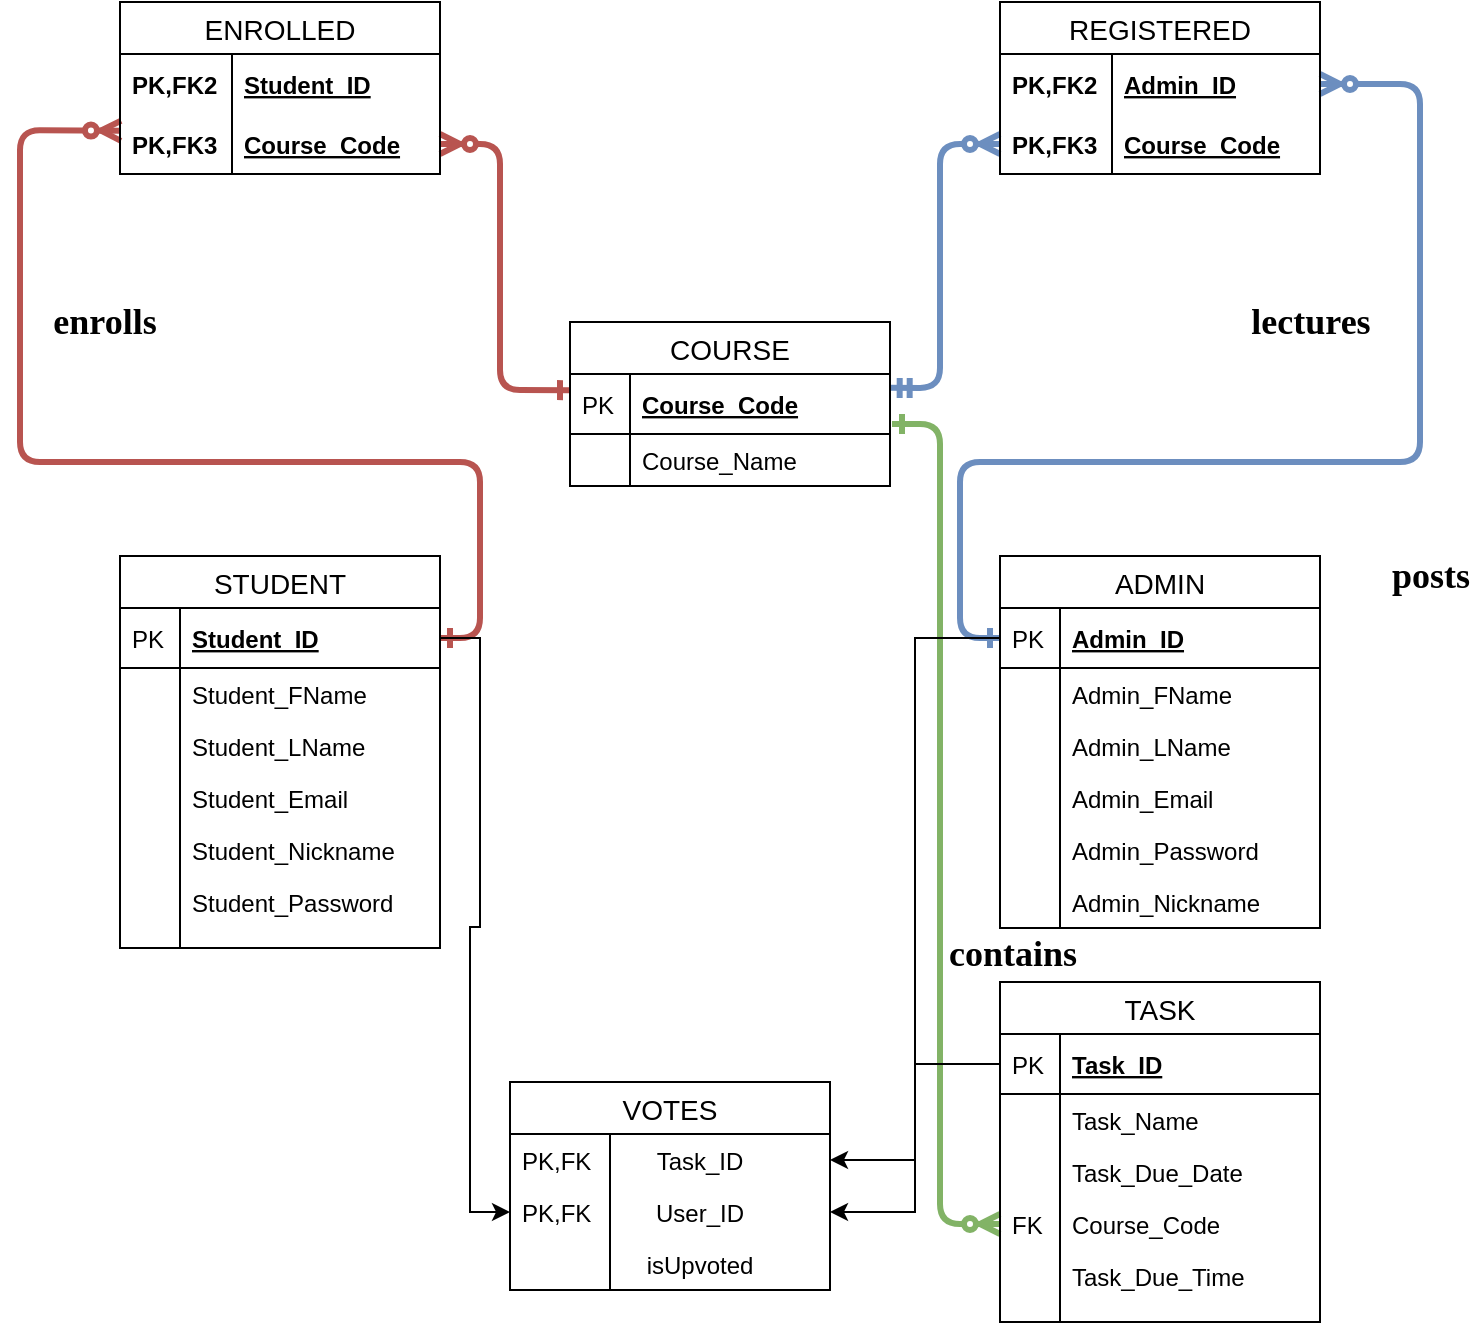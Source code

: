 <mxfile version="12.6.5" type="device"><diagram id="_vfQ7lBHhyUM1yDh3elb" name="Page-1"><mxGraphModel dx="1024" dy="592" grid="1" gridSize="10" guides="1" tooltips="1" connect="1" arrows="1" fold="1" page="1" pageScale="1" pageWidth="850" pageHeight="1100" math="0" shadow="0"><root><mxCell id="0"/><mxCell id="1" parent="0"/><mxCell id="uqM5qE4JS-SVv10I1whn-66" value="" style="fontSize=12;html=1;endArrow=ERone;endFill=1;startArrow=ERzeroToMany;startFill=1;exitX=0.003;exitY=1.28;exitDx=0;exitDy=0;entryX=1;entryY=0.5;entryDx=0;entryDy=0;strokeWidth=3;fillColor=#f8cecc;strokeColor=#b85450;exitPerimeter=0;" parent="1" target="uqM5qE4JS-SVv10I1whn-2" edge="1"><mxGeometry width="100" height="100" relative="1" as="geometry"><mxPoint x="115.48" y="204.4" as="sourcePoint"/><mxPoint x="345" y="460" as="targetPoint"/><Array as="points"><mxPoint x="65" y="204"/><mxPoint x="65" y="370"/><mxPoint x="295" y="370"/><mxPoint x="295" y="458"/></Array></mxGeometry></mxCell><mxCell id="uqM5qE4JS-SVv10I1whn-68" value="" style="fontSize=12;html=1;endArrow=ERone;endFill=1;startArrow=ERzeroToMany;startFill=1;entryX=0;entryY=0.269;entryDx=0;entryDy=0;exitX=1;exitY=0.5;exitDx=0;exitDy=0;entryPerimeter=0;strokeWidth=3;fillColor=#f8cecc;strokeColor=#b85450;" parent="1" source="uqM5qE4JS-SVv10I1whn-55" target="uqM5qE4JS-SVv10I1whn-40" edge="1"><mxGeometry width="100" height="100" relative="1" as="geometry"><mxPoint x="365" y="737" as="sourcePoint"/><mxPoint x="365" y="460" as="targetPoint"/><Array as="points"><mxPoint x="305" y="211"/><mxPoint x="305" y="334"/></Array></mxGeometry></mxCell><mxCell id="uqM5qE4JS-SVv10I1whn-69" value="" style="fontSize=12;html=1;endArrow=ERone;endFill=1;startArrow=ERzeroToMany;startFill=1;exitX=1;exitY=0.5;exitDx=0;exitDy=0;entryX=0;entryY=0.5;entryDx=0;entryDy=0;strokeWidth=3;fillColor=#dae8fc;strokeColor=#6c8ebf;" parent="1" source="uqM5qE4JS-SVv10I1whn-144" target="uqM5qE4JS-SVv10I1whn-23" edge="1"><mxGeometry width="100" height="100" relative="1" as="geometry"><mxPoint x="735" y="457" as="sourcePoint"/><mxPoint x="715" y="450" as="targetPoint"/><Array as="points"><mxPoint x="765" y="181"/><mxPoint x="765" y="370"/><mxPoint x="535" y="370"/><mxPoint x="535" y="458"/></Array></mxGeometry></mxCell><mxCell id="uqM5qE4JS-SVv10I1whn-70" value="" style="fontSize=12;html=1;endArrow=ERmandOne;endFill=0;startArrow=ERzeroToMany;startFill=1;entryX=0.999;entryY=0.231;entryDx=0;entryDy=0;exitX=0;exitY=0.5;exitDx=0;exitDy=0;entryPerimeter=0;strokeWidth=3;fillColor=#dae8fc;strokeColor=#6c8ebf;" parent="1" source="uqM5qE4JS-SVv10I1whn-62" target="uqM5qE4JS-SVv10I1whn-40" edge="1"><mxGeometry width="100" height="100" relative="1" as="geometry"><mxPoint x="500" y="487" as="sourcePoint"/><mxPoint x="565" y="340" as="targetPoint"/><Array as="points"><mxPoint x="525" y="211"/><mxPoint x="525" y="333"/></Array></mxGeometry></mxCell><mxCell id="uqM5qE4JS-SVv10I1whn-84" value="" style="fontSize=12;html=1;endArrow=ERzeroToMany;startArrow=ERone;strokeWidth=3;fillColor=#d5e8d4;strokeColor=#82b366;entryX=0;entryY=0.5;entryDx=0;entryDy=0;startFill=0;" parent="1" target="uqM5qE4JS-SVv10I1whn-82" edge="1"><mxGeometry width="100" height="100" relative="1" as="geometry"><mxPoint x="501" y="351" as="sourcePoint"/><mxPoint x="465" y="480" as="targetPoint"/><Array as="points"><mxPoint x="525" y="351"/><mxPoint x="525" y="751"/></Array></mxGeometry></mxCell><mxCell id="uqM5qE4JS-SVv10I1whn-39" value="COURSE" style="swimlane;fontStyle=0;childLayout=stackLayout;horizontal=1;startSize=26;horizontalStack=0;resizeParent=1;resizeParentMax=0;resizeLast=0;collapsible=1;marginBottom=0;align=center;fontSize=14;" parent="1" vertex="1"><mxGeometry x="340" y="300" width="160" height="82" as="geometry"/></mxCell><mxCell id="uqM5qE4JS-SVv10I1whn-40" value="Course_Code" style="shape=partialRectangle;top=0;left=0;right=0;bottom=1;align=left;verticalAlign=middle;fillColor=none;spacingLeft=34;spacingRight=4;overflow=hidden;rotatable=0;points=[[0,0.5],[1,0.5]];portConstraint=eastwest;dropTarget=0;fontStyle=5;fontSize=12;" parent="uqM5qE4JS-SVv10I1whn-39" vertex="1"><mxGeometry y="26" width="160" height="30" as="geometry"/></mxCell><mxCell id="uqM5qE4JS-SVv10I1whn-41" value="PK" style="shape=partialRectangle;top=0;left=0;bottom=0;fillColor=none;align=left;verticalAlign=middle;spacingLeft=4;spacingRight=4;overflow=hidden;rotatable=0;points=[];portConstraint=eastwest;part=1;fontSize=12;" parent="uqM5qE4JS-SVv10I1whn-40" vertex="1" connectable="0"><mxGeometry width="30" height="30" as="geometry"/></mxCell><mxCell id="uqM5qE4JS-SVv10I1whn-42" value="Course_Name" style="shape=partialRectangle;top=0;left=0;right=0;bottom=0;align=left;verticalAlign=top;fillColor=none;spacingLeft=34;spacingRight=4;overflow=hidden;rotatable=0;points=[[0,0.5],[1,0.5]];portConstraint=eastwest;dropTarget=0;fontSize=12;" parent="uqM5qE4JS-SVv10I1whn-39" vertex="1"><mxGeometry y="56" width="160" height="26" as="geometry"/></mxCell><mxCell id="uqM5qE4JS-SVv10I1whn-43" value="" style="shape=partialRectangle;top=0;left=0;bottom=0;fillColor=none;align=left;verticalAlign=top;spacingLeft=4;spacingRight=4;overflow=hidden;rotatable=0;points=[];portConstraint=eastwest;part=1;fontSize=12;" parent="uqM5qE4JS-SVv10I1whn-42" vertex="1" connectable="0"><mxGeometry width="30" height="26" as="geometry"/></mxCell><mxCell id="uqM5qE4JS-SVv10I1whn-52" value="ENROLLED" style="swimlane;fontStyle=0;childLayout=stackLayout;horizontal=1;startSize=26;horizontalStack=0;resizeParent=1;resizeParentMax=0;resizeLast=0;collapsible=1;marginBottom=0;align=center;fontSize=14;" parent="1" vertex="1"><mxGeometry x="115" y="140" width="160" height="86" as="geometry"/></mxCell><mxCell id="uqM5qE4JS-SVv10I1whn-147" value="Student_ID" style="shape=partialRectangle;top=0;left=0;right=0;bottom=0;align=left;verticalAlign=middle;fillColor=none;spacingLeft=60;spacingRight=4;overflow=hidden;rotatable=0;points=[[0,0.5],[1,0.5]];portConstraint=eastwest;dropTarget=0;fontStyle=5;fontSize=12;" parent="uqM5qE4JS-SVv10I1whn-52" vertex="1"><mxGeometry y="26" width="160" height="30" as="geometry"/></mxCell><mxCell id="uqM5qE4JS-SVv10I1whn-148" value="PK,FK2" style="shape=partialRectangle;fontStyle=1;top=0;left=0;bottom=0;fillColor=none;align=left;verticalAlign=middle;spacingLeft=4;spacingRight=4;overflow=hidden;rotatable=0;points=[];portConstraint=eastwest;part=1;fontSize=12;" parent="uqM5qE4JS-SVv10I1whn-147" vertex="1" connectable="0"><mxGeometry width="56" height="30" as="geometry"/></mxCell><mxCell id="uqM5qE4JS-SVv10I1whn-55" value="Course_Code" style="shape=partialRectangle;top=0;left=0;right=0;bottom=1;align=left;verticalAlign=middle;fillColor=none;spacingLeft=60;spacingRight=4;overflow=hidden;rotatable=0;points=[[0,0.5],[1,0.5]];portConstraint=eastwest;dropTarget=0;fontStyle=5;fontSize=12;" parent="uqM5qE4JS-SVv10I1whn-52" vertex="1"><mxGeometry y="56" width="160" height="30" as="geometry"/></mxCell><mxCell id="uqM5qE4JS-SVv10I1whn-56" value="PK,FK3" style="shape=partialRectangle;fontStyle=1;top=0;left=0;bottom=0;fillColor=none;align=left;verticalAlign=middle;spacingLeft=4;spacingRight=4;overflow=hidden;rotatable=0;points=[];portConstraint=eastwest;part=1;fontSize=12;" parent="uqM5qE4JS-SVv10I1whn-55" vertex="1" connectable="0"><mxGeometry width="56" height="30" as="geometry"/></mxCell><mxCell id="uqM5qE4JS-SVv10I1whn-1" value="STUDENT" style="swimlane;fontStyle=0;childLayout=stackLayout;horizontal=1;startSize=26;horizontalStack=0;resizeParent=1;resizeParentMax=0;resizeLast=0;collapsible=1;marginBottom=0;align=center;fontSize=14;" parent="1" vertex="1"><mxGeometry x="115" y="417" width="160" height="196" as="geometry"/></mxCell><mxCell id="uqM5qE4JS-SVv10I1whn-2" value="Student_ID" style="shape=partialRectangle;top=0;left=0;right=0;bottom=1;align=left;verticalAlign=middle;fillColor=none;spacingLeft=34;spacingRight=4;overflow=hidden;rotatable=0;points=[[0,0.5],[1,0.5]];portConstraint=eastwest;dropTarget=0;fontStyle=5;fontSize=12;" parent="uqM5qE4JS-SVv10I1whn-1" vertex="1"><mxGeometry y="26" width="160" height="30" as="geometry"/></mxCell><mxCell id="uqM5qE4JS-SVv10I1whn-3" value="PK" style="shape=partialRectangle;top=0;left=0;bottom=0;fillColor=none;align=left;verticalAlign=middle;spacingLeft=4;spacingRight=4;overflow=hidden;rotatable=0;points=[];portConstraint=eastwest;part=1;fontSize=12;" parent="uqM5qE4JS-SVv10I1whn-2" vertex="1" connectable="0"><mxGeometry width="30" height="30" as="geometry"/></mxCell><mxCell id="uqM5qE4JS-SVv10I1whn-4" value="Student_FName" style="shape=partialRectangle;top=0;left=0;right=0;bottom=0;align=left;verticalAlign=top;fillColor=none;spacingLeft=34;spacingRight=4;overflow=hidden;rotatable=0;points=[[0,0.5],[1,0.5]];portConstraint=eastwest;dropTarget=0;fontSize=12;" parent="uqM5qE4JS-SVv10I1whn-1" vertex="1"><mxGeometry y="56" width="160" height="26" as="geometry"/></mxCell><mxCell id="uqM5qE4JS-SVv10I1whn-5" value="" style="shape=partialRectangle;top=0;left=0;bottom=0;fillColor=none;align=left;verticalAlign=top;spacingLeft=4;spacingRight=4;overflow=hidden;rotatable=0;points=[];portConstraint=eastwest;part=1;fontSize=12;" parent="uqM5qE4JS-SVv10I1whn-4" vertex="1" connectable="0"><mxGeometry width="30" height="26" as="geometry"/></mxCell><mxCell id="uqM5qE4JS-SVv10I1whn-6" value="Student_LName" style="shape=partialRectangle;top=0;left=0;right=0;bottom=0;align=left;verticalAlign=top;fillColor=none;spacingLeft=34;spacingRight=4;overflow=hidden;rotatable=0;points=[[0,0.5],[1,0.5]];portConstraint=eastwest;dropTarget=0;fontSize=12;" parent="uqM5qE4JS-SVv10I1whn-1" vertex="1"><mxGeometry y="82" width="160" height="26" as="geometry"/></mxCell><mxCell id="uqM5qE4JS-SVv10I1whn-7" value="" style="shape=partialRectangle;top=0;left=0;bottom=0;fillColor=none;align=left;verticalAlign=top;spacingLeft=4;spacingRight=4;overflow=hidden;rotatable=0;points=[];portConstraint=eastwest;part=1;fontSize=12;" parent="uqM5qE4JS-SVv10I1whn-6" vertex="1" connectable="0"><mxGeometry width="30" height="26" as="geometry"/></mxCell><mxCell id="uqM5qE4JS-SVv10I1whn-168" value="Student_Email" style="shape=partialRectangle;top=0;left=0;right=0;bottom=0;align=left;verticalAlign=top;fillColor=none;spacingLeft=34;spacingRight=4;overflow=hidden;rotatable=0;points=[[0,0.5],[1,0.5]];portConstraint=eastwest;dropTarget=0;fontSize=12;" parent="uqM5qE4JS-SVv10I1whn-1" vertex="1"><mxGeometry y="108" width="160" height="26" as="geometry"/></mxCell><mxCell id="uqM5qE4JS-SVv10I1whn-169" value="" style="shape=partialRectangle;top=0;left=0;bottom=0;fillColor=none;align=left;verticalAlign=top;spacingLeft=4;spacingRight=4;overflow=hidden;rotatable=0;points=[];portConstraint=eastwest;part=1;fontSize=12;" parent="uqM5qE4JS-SVv10I1whn-168" vertex="1" connectable="0"><mxGeometry width="30" height="26" as="geometry"/></mxCell><mxCell id="uqM5qE4JS-SVv10I1whn-18" value="Student_Nickname" style="shape=partialRectangle;top=0;left=0;right=0;bottom=0;align=left;verticalAlign=top;fillColor=none;spacingLeft=34;spacingRight=4;overflow=hidden;rotatable=0;points=[[0,0.5],[1,0.5]];portConstraint=eastwest;dropTarget=0;fontSize=12;" parent="uqM5qE4JS-SVv10I1whn-1" vertex="1"><mxGeometry y="134" width="160" height="26" as="geometry"/></mxCell><mxCell id="uqM5qE4JS-SVv10I1whn-19" value="" style="shape=partialRectangle;top=0;left=0;bottom=0;fillColor=none;align=left;verticalAlign=top;spacingLeft=4;spacingRight=4;overflow=hidden;rotatable=0;points=[];portConstraint=eastwest;part=1;fontSize=12;" parent="uqM5qE4JS-SVv10I1whn-18" vertex="1" connectable="0"><mxGeometry width="30" height="26" as="geometry"/></mxCell><mxCell id="uqM5qE4JS-SVv10I1whn-14" value="Student_Password" style="shape=partialRectangle;top=0;left=0;right=0;bottom=0;align=left;verticalAlign=top;fillColor=none;spacingLeft=34;spacingRight=4;overflow=hidden;rotatable=0;points=[[0,0.5],[1,0.5]];portConstraint=eastwest;dropTarget=0;fontSize=12;" parent="uqM5qE4JS-SVv10I1whn-1" vertex="1"><mxGeometry y="160" width="160" height="26" as="geometry"/></mxCell><mxCell id="uqM5qE4JS-SVv10I1whn-15" value="" style="shape=partialRectangle;top=0;left=0;bottom=0;fillColor=none;align=left;verticalAlign=top;spacingLeft=4;spacingRight=4;overflow=hidden;rotatable=0;points=[];portConstraint=eastwest;part=1;fontSize=12;" parent="uqM5qE4JS-SVv10I1whn-14" vertex="1" connectable="0"><mxGeometry width="30" height="26" as="geometry"/></mxCell><mxCell id="uqM5qE4JS-SVv10I1whn-10" value="" style="shape=partialRectangle;top=0;left=0;right=0;bottom=0;align=left;verticalAlign=top;fillColor=none;spacingLeft=34;spacingRight=4;overflow=hidden;rotatable=0;points=[[0,0.5],[1,0.5]];portConstraint=eastwest;dropTarget=0;fontSize=12;" parent="uqM5qE4JS-SVv10I1whn-1" vertex="1"><mxGeometry y="186" width="160" height="10" as="geometry"/></mxCell><mxCell id="uqM5qE4JS-SVv10I1whn-11" value="" style="shape=partialRectangle;top=0;left=0;bottom=0;fillColor=none;align=left;verticalAlign=top;spacingLeft=4;spacingRight=4;overflow=hidden;rotatable=0;points=[];portConstraint=eastwest;part=1;fontSize=12;" parent="uqM5qE4JS-SVv10I1whn-10" vertex="1" connectable="0"><mxGeometry width="30" height="10" as="geometry"/></mxCell><mxCell id="uqM5qE4JS-SVv10I1whn-59" value="REGISTERED" style="swimlane;fontStyle=0;childLayout=stackLayout;horizontal=1;startSize=26;horizontalStack=0;resizeParent=1;resizeParentMax=0;resizeLast=0;collapsible=1;marginBottom=0;align=center;fontSize=14;" parent="1" vertex="1"><mxGeometry x="555" y="140" width="160" height="86" as="geometry"/></mxCell><mxCell id="uqM5qE4JS-SVv10I1whn-144" value="Admin_ID" style="shape=partialRectangle;top=0;left=0;right=0;bottom=0;align=left;verticalAlign=middle;fillColor=none;spacingLeft=60;spacingRight=4;overflow=hidden;rotatable=0;points=[[0,0.5],[1,0.5]];portConstraint=eastwest;dropTarget=0;fontStyle=5;fontSize=12;" parent="uqM5qE4JS-SVv10I1whn-59" vertex="1"><mxGeometry y="26" width="160" height="30" as="geometry"/></mxCell><mxCell id="uqM5qE4JS-SVv10I1whn-145" value="PK,FK2" style="shape=partialRectangle;fontStyle=1;top=0;left=0;bottom=0;fillColor=none;align=left;verticalAlign=middle;spacingLeft=4;spacingRight=4;overflow=hidden;rotatable=0;points=[];portConstraint=eastwest;part=1;fontSize=12;" parent="uqM5qE4JS-SVv10I1whn-144" vertex="1" connectable="0"><mxGeometry width="56" height="30" as="geometry"/></mxCell><mxCell id="uqM5qE4JS-SVv10I1whn-62" value="Course_Code" style="shape=partialRectangle;top=0;left=0;right=0;bottom=1;align=left;verticalAlign=middle;fillColor=none;spacingLeft=60;spacingRight=4;overflow=hidden;rotatable=0;points=[[0,0.5],[1,0.5]];portConstraint=eastwest;dropTarget=0;fontStyle=5;fontSize=12;" parent="uqM5qE4JS-SVv10I1whn-59" vertex="1"><mxGeometry y="56" width="160" height="30" as="geometry"/></mxCell><mxCell id="uqM5qE4JS-SVv10I1whn-63" value="PK,FK3" style="shape=partialRectangle;fontStyle=1;top=0;left=0;bottom=0;fillColor=none;align=left;verticalAlign=middle;spacingLeft=4;spacingRight=4;overflow=hidden;rotatable=0;points=[];portConstraint=eastwest;part=1;fontSize=12;" parent="uqM5qE4JS-SVv10I1whn-62" vertex="1" connectable="0"><mxGeometry width="56" height="30" as="geometry"/></mxCell><mxCell id="uqM5qE4JS-SVv10I1whn-22" value="ADMIN" style="swimlane;fontStyle=0;childLayout=stackLayout;horizontal=1;startSize=26;horizontalStack=0;resizeParent=1;resizeParentMax=0;resizeLast=0;collapsible=1;marginBottom=0;align=center;fontSize=14;" parent="1" vertex="1"><mxGeometry x="555" y="417" width="160" height="186" as="geometry"/></mxCell><mxCell id="uqM5qE4JS-SVv10I1whn-23" value="Admin_ID" style="shape=partialRectangle;top=0;left=0;right=0;bottom=1;align=left;verticalAlign=middle;fillColor=none;spacingLeft=34;spacingRight=4;overflow=hidden;rotatable=0;points=[[0,0.5],[1,0.5]];portConstraint=eastwest;dropTarget=0;fontStyle=5;fontSize=12;" parent="uqM5qE4JS-SVv10I1whn-22" vertex="1"><mxGeometry y="26" width="160" height="30" as="geometry"/></mxCell><mxCell id="uqM5qE4JS-SVv10I1whn-24" value="PK" style="shape=partialRectangle;top=0;left=0;bottom=0;fillColor=none;align=left;verticalAlign=middle;spacingLeft=4;spacingRight=4;overflow=hidden;rotatable=0;points=[];portConstraint=eastwest;part=1;fontSize=12;" parent="uqM5qE4JS-SVv10I1whn-23" vertex="1" connectable="0"><mxGeometry width="30" height="30" as="geometry"/></mxCell><mxCell id="uqM5qE4JS-SVv10I1whn-25" value="Admin_FName" style="shape=partialRectangle;top=0;left=0;right=0;bottom=0;align=left;verticalAlign=top;fillColor=none;spacingLeft=34;spacingRight=4;overflow=hidden;rotatable=0;points=[[0,0.5],[1,0.5]];portConstraint=eastwest;dropTarget=0;fontSize=12;" parent="uqM5qE4JS-SVv10I1whn-22" vertex="1"><mxGeometry y="56" width="160" height="26" as="geometry"/></mxCell><mxCell id="uqM5qE4JS-SVv10I1whn-26" value="" style="shape=partialRectangle;top=0;left=0;bottom=0;fillColor=none;align=left;verticalAlign=top;spacingLeft=4;spacingRight=4;overflow=hidden;rotatable=0;points=[];portConstraint=eastwest;part=1;fontSize=12;" parent="uqM5qE4JS-SVv10I1whn-25" vertex="1" connectable="0"><mxGeometry width="30" height="26" as="geometry"/></mxCell><mxCell id="uqM5qE4JS-SVv10I1whn-27" value="Admin_LName" style="shape=partialRectangle;top=0;left=0;right=0;bottom=0;align=left;verticalAlign=top;fillColor=none;spacingLeft=34;spacingRight=4;overflow=hidden;rotatable=0;points=[[0,0.5],[1,0.5]];portConstraint=eastwest;dropTarget=0;fontSize=12;" parent="uqM5qE4JS-SVv10I1whn-22" vertex="1"><mxGeometry y="82" width="160" height="26" as="geometry"/></mxCell><mxCell id="uqM5qE4JS-SVv10I1whn-28" value="" style="shape=partialRectangle;top=0;left=0;bottom=0;fillColor=none;align=left;verticalAlign=top;spacingLeft=4;spacingRight=4;overflow=hidden;rotatable=0;points=[];portConstraint=eastwest;part=1;fontSize=12;" parent="uqM5qE4JS-SVv10I1whn-27" vertex="1" connectable="0"><mxGeometry width="30" height="26" as="geometry"/></mxCell><mxCell id="uqM5qE4JS-SVv10I1whn-170" value="Admin_Email" style="shape=partialRectangle;top=0;left=0;right=0;bottom=0;align=left;verticalAlign=top;fillColor=none;spacingLeft=34;spacingRight=4;overflow=hidden;rotatable=0;points=[[0,0.5],[1,0.5]];portConstraint=eastwest;dropTarget=0;fontSize=12;" parent="uqM5qE4JS-SVv10I1whn-22" vertex="1"><mxGeometry y="108" width="160" height="26" as="geometry"/></mxCell><mxCell id="uqM5qE4JS-SVv10I1whn-171" value="" style="shape=partialRectangle;top=0;left=0;bottom=0;fillColor=none;align=left;verticalAlign=top;spacingLeft=4;spacingRight=4;overflow=hidden;rotatable=0;points=[];portConstraint=eastwest;part=1;fontSize=12;" parent="uqM5qE4JS-SVv10I1whn-170" vertex="1" connectable="0"><mxGeometry width="30" height="26" as="geometry"/></mxCell><mxCell id="uqM5qE4JS-SVv10I1whn-35" value="Admin_Password" style="shape=partialRectangle;top=0;left=0;right=0;bottom=0;align=left;verticalAlign=top;fillColor=none;spacingLeft=34;spacingRight=4;overflow=hidden;rotatable=0;points=[[0,0.5],[1,0.5]];portConstraint=eastwest;dropTarget=0;fontSize=12;" parent="uqM5qE4JS-SVv10I1whn-22" vertex="1"><mxGeometry y="134" width="160" height="26" as="geometry"/></mxCell><mxCell id="uqM5qE4JS-SVv10I1whn-36" value="" style="shape=partialRectangle;top=0;left=0;bottom=0;fillColor=none;align=left;verticalAlign=top;spacingLeft=4;spacingRight=4;overflow=hidden;rotatable=0;points=[];portConstraint=eastwest;part=1;fontSize=12;" parent="uqM5qE4JS-SVv10I1whn-35" vertex="1" connectable="0"><mxGeometry width="30" height="26" as="geometry"/></mxCell><mxCell id="uqM5qE4JS-SVv10I1whn-166" value="Admin_Nickname" style="shape=partialRectangle;top=0;left=0;right=0;bottom=0;align=left;verticalAlign=top;fillColor=none;spacingLeft=34;spacingRight=4;overflow=hidden;rotatable=0;points=[[0,0.5],[1,0.5]];portConstraint=eastwest;dropTarget=0;fontSize=12;" parent="uqM5qE4JS-SVv10I1whn-22" vertex="1"><mxGeometry y="160" width="160" height="26" as="geometry"/></mxCell><mxCell id="uqM5qE4JS-SVv10I1whn-167" value="" style="shape=partialRectangle;top=0;left=0;bottom=0;fillColor=none;align=left;verticalAlign=top;spacingLeft=4;spacingRight=4;overflow=hidden;rotatable=0;points=[];portConstraint=eastwest;part=1;fontSize=12;" parent="uqM5qE4JS-SVv10I1whn-166" vertex="1" connectable="0"><mxGeometry width="30" height="26" as="geometry"/></mxCell><mxCell id="uqM5qE4JS-SVv10I1whn-71" value="TASK" style="swimlane;fontStyle=0;childLayout=stackLayout;horizontal=1;startSize=26;horizontalStack=0;resizeParent=1;resizeParentMax=0;resizeLast=0;collapsible=1;marginBottom=0;align=center;fontSize=14;" parent="1" vertex="1"><mxGeometry x="555" y="630" width="160" height="170" as="geometry"/></mxCell><mxCell id="uqM5qE4JS-SVv10I1whn-72" value="Task_ID" style="shape=partialRectangle;top=0;left=0;right=0;bottom=1;align=left;verticalAlign=middle;fillColor=none;spacingLeft=34;spacingRight=4;overflow=hidden;rotatable=0;points=[[0,0.5],[1,0.5]];portConstraint=eastwest;dropTarget=0;fontStyle=5;fontSize=12;" parent="uqM5qE4JS-SVv10I1whn-71" vertex="1"><mxGeometry y="26" width="160" height="30" as="geometry"/></mxCell><mxCell id="uqM5qE4JS-SVv10I1whn-73" value="PK" style="shape=partialRectangle;top=0;left=0;bottom=0;fillColor=none;align=left;verticalAlign=middle;spacingLeft=4;spacingRight=4;overflow=hidden;rotatable=0;points=[];portConstraint=eastwest;part=1;fontSize=12;" parent="uqM5qE4JS-SVv10I1whn-72" vertex="1" connectable="0"><mxGeometry width="30" height="30" as="geometry"/></mxCell><mxCell id="uqM5qE4JS-SVv10I1whn-74" value="Task_Name" style="shape=partialRectangle;top=0;left=0;right=0;bottom=0;align=left;verticalAlign=top;fillColor=none;spacingLeft=34;spacingRight=4;overflow=hidden;rotatable=0;points=[[0,0.5],[1,0.5]];portConstraint=eastwest;dropTarget=0;fontSize=12;" parent="uqM5qE4JS-SVv10I1whn-71" vertex="1"><mxGeometry y="56" width="160" height="26" as="geometry"/></mxCell><mxCell id="uqM5qE4JS-SVv10I1whn-75" value="" style="shape=partialRectangle;top=0;left=0;bottom=0;fillColor=none;align=left;verticalAlign=top;spacingLeft=4;spacingRight=4;overflow=hidden;rotatable=0;points=[];portConstraint=eastwest;part=1;fontSize=12;" parent="uqM5qE4JS-SVv10I1whn-74" vertex="1" connectable="0"><mxGeometry width="30" height="26" as="geometry"/></mxCell><mxCell id="uqM5qE4JS-SVv10I1whn-78" value="Task_Due_Date" style="shape=partialRectangle;top=0;left=0;right=0;bottom=0;align=left;verticalAlign=top;fillColor=none;spacingLeft=34;spacingRight=4;overflow=hidden;rotatable=0;points=[[0,0.5],[1,0.5]];portConstraint=eastwest;dropTarget=0;fontSize=12;" parent="uqM5qE4JS-SVv10I1whn-71" vertex="1"><mxGeometry y="82" width="160" height="26" as="geometry"/></mxCell><mxCell id="uqM5qE4JS-SVv10I1whn-79" value="" style="shape=partialRectangle;top=0;left=0;bottom=0;fillColor=none;align=left;verticalAlign=top;spacingLeft=4;spacingRight=4;overflow=hidden;rotatable=0;points=[];portConstraint=eastwest;part=1;fontSize=12;" parent="uqM5qE4JS-SVv10I1whn-78" vertex="1" connectable="0"><mxGeometry width="30" height="26" as="geometry"/></mxCell><mxCell id="uqM5qE4JS-SVv10I1whn-82" value="Course_Code" style="shape=partialRectangle;top=0;left=0;right=0;bottom=0;align=left;verticalAlign=top;fillColor=none;spacingLeft=34;spacingRight=4;overflow=hidden;rotatable=0;points=[[0,0.5],[1,0.5]];portConstraint=eastwest;dropTarget=0;fontSize=12;" parent="uqM5qE4JS-SVv10I1whn-71" vertex="1"><mxGeometry y="108" width="160" height="26" as="geometry"/></mxCell><mxCell id="uqM5qE4JS-SVv10I1whn-83" value="FK" style="shape=partialRectangle;top=0;left=0;bottom=0;fillColor=none;align=left;verticalAlign=top;spacingLeft=4;spacingRight=4;overflow=hidden;rotatable=0;points=[];portConstraint=eastwest;part=1;fontSize=12;" parent="uqM5qE4JS-SVv10I1whn-82" vertex="1" connectable="0"><mxGeometry width="30" height="26" as="geometry"/></mxCell><mxCell id="Dp7JfYe5yZkkx9HdvbH_-1" value="Task_Due_Time" style="shape=partialRectangle;top=0;left=0;right=0;bottom=0;align=left;verticalAlign=top;fillColor=none;spacingLeft=34;spacingRight=4;overflow=hidden;rotatable=0;points=[[0,0.5],[1,0.5]];portConstraint=eastwest;dropTarget=0;fontSize=12;" parent="uqM5qE4JS-SVv10I1whn-71" vertex="1"><mxGeometry y="134" width="160" height="26" as="geometry"/></mxCell><mxCell id="Dp7JfYe5yZkkx9HdvbH_-2" value="" style="shape=partialRectangle;top=0;left=0;bottom=0;fillColor=none;align=left;verticalAlign=top;spacingLeft=4;spacingRight=4;overflow=hidden;rotatable=0;points=[];portConstraint=eastwest;part=1;fontSize=12;" parent="Dp7JfYe5yZkkx9HdvbH_-1" vertex="1" connectable="0"><mxGeometry width="30" height="26" as="geometry"/></mxCell><mxCell id="uqM5qE4JS-SVv10I1whn-80" value="" style="shape=partialRectangle;top=0;left=0;right=0;bottom=0;align=left;verticalAlign=top;fillColor=none;spacingLeft=34;spacingRight=4;overflow=hidden;rotatable=0;points=[[0,0.5],[1,0.5]];portConstraint=eastwest;dropTarget=0;fontSize=12;" parent="uqM5qE4JS-SVv10I1whn-71" vertex="1"><mxGeometry y="160" width="160" height="10" as="geometry"/></mxCell><mxCell id="uqM5qE4JS-SVv10I1whn-81" value="" style="shape=partialRectangle;top=0;left=0;bottom=0;fillColor=none;align=left;verticalAlign=top;spacingLeft=4;spacingRight=4;overflow=hidden;rotatable=0;points=[];portConstraint=eastwest;part=1;fontSize=12;" parent="uqM5qE4JS-SVv10I1whn-80" vertex="1" connectable="0"><mxGeometry width="30" height="10" as="geometry"/></mxCell><mxCell id="0X9BF_c4FtFOtKF0P_H0-3" value="&lt;font style=&quot;font-size: 18px&quot; face=&quot;Times New Roman&quot;&gt;&lt;b&gt;posts&lt;/b&gt;&lt;/font&gt;" style="text;html=1;align=center;verticalAlign=middle;resizable=0;points=[];autosize=1;" parent="1" vertex="1"><mxGeometry x="745" y="417" width="50" height="20" as="geometry"/></mxCell><mxCell id="0X9BF_c4FtFOtKF0P_H0-5" value="&lt;font style=&quot;font-size: 18px&quot; face=&quot;Times New Roman&quot;&gt;&lt;b&gt;contains&lt;/b&gt;&lt;/font&gt;" style="text;html=1;align=center;verticalAlign=middle;resizable=0;points=[];autosize=1;" parent="1" vertex="1"><mxGeometry x="521" y="606" width="80" height="20" as="geometry"/></mxCell><mxCell id="5JiF0yBj2S-BodaccbeR-2" value="&lt;font face=&quot;Times New Roman&quot;&gt;&lt;span style=&quot;font-size: 18px&quot;&gt;&lt;b&gt;enrolls&lt;/b&gt;&lt;/span&gt;&lt;/font&gt;" style="text;html=1;align=center;verticalAlign=middle;resizable=0;points=[];autosize=1;" parent="1" vertex="1"><mxGeometry x="72" y="290" width="70" height="20" as="geometry"/></mxCell><mxCell id="5JiF0yBj2S-BodaccbeR-3" value="&lt;font face=&quot;Times New Roman&quot;&gt;&lt;span style=&quot;font-size: 18px&quot;&gt;&lt;b&gt;lectures&lt;/b&gt;&lt;/span&gt;&lt;/font&gt;" style="text;html=1;align=center;verticalAlign=middle;resizable=0;points=[];autosize=1;" parent="1" vertex="1"><mxGeometry x="670" y="290" width="80" height="20" as="geometry"/></mxCell><mxCell id="wsUyeU4tgv4AykTO0m06-1" value="VOTES" style="swimlane;fontStyle=0;childLayout=stackLayout;horizontal=1;startSize=26;horizontalStack=0;resizeParent=1;resizeParentMax=0;resizeLast=0;collapsible=1;marginBottom=0;align=center;fontSize=14;" parent="1" vertex="1"><mxGeometry x="310" y="680" width="160" height="104" as="geometry"/></mxCell><mxCell id="wsUyeU4tgv4AykTO0m06-4" value="Task_ID" style="shape=partialRectangle;top=0;left=0;right=0;bottom=0;align=center;verticalAlign=top;fillColor=none;spacingLeft=34;spacingRight=4;overflow=hidden;rotatable=0;points=[[0,0.5],[1,0.5]];portConstraint=eastwest;dropTarget=0;fontSize=12;" parent="wsUyeU4tgv4AykTO0m06-1" vertex="1"><mxGeometry y="26" width="160" height="26" as="geometry"/></mxCell><mxCell id="wsUyeU4tgv4AykTO0m06-5" value="PK,FK" style="shape=partialRectangle;top=0;left=0;bottom=0;fillColor=none;align=left;verticalAlign=top;spacingLeft=4;spacingRight=4;overflow=hidden;rotatable=0;points=[];portConstraint=eastwest;part=1;fontSize=12;" parent="wsUyeU4tgv4AykTO0m06-4" vertex="1" connectable="0"><mxGeometry width="50" height="26" as="geometry"/></mxCell><mxCell id="wsUyeU4tgv4AykTO0m06-6" value="User_ID" style="shape=partialRectangle;top=0;left=0;right=0;bottom=0;align=center;verticalAlign=top;fillColor=none;spacingLeft=34;spacingRight=4;overflow=hidden;rotatable=0;points=[[0,0.5],[1,0.5]];portConstraint=eastwest;dropTarget=0;fontSize=12;" parent="wsUyeU4tgv4AykTO0m06-1" vertex="1"><mxGeometry y="52" width="160" height="26" as="geometry"/></mxCell><mxCell id="wsUyeU4tgv4AykTO0m06-7" value="PK,FK" style="shape=partialRectangle;top=0;left=0;bottom=0;fillColor=none;align=left;verticalAlign=top;spacingLeft=4;spacingRight=4;overflow=hidden;rotatable=0;points=[];portConstraint=eastwest;part=1;fontSize=12;" parent="wsUyeU4tgv4AykTO0m06-6" vertex="1" connectable="0"><mxGeometry width="50" height="26" as="geometry"/></mxCell><mxCell id="wsUyeU4tgv4AykTO0m06-20" value="isUpvoted" style="shape=partialRectangle;top=0;left=0;right=0;bottom=0;align=center;verticalAlign=top;fillColor=none;spacingLeft=34;spacingRight=4;overflow=hidden;rotatable=0;points=[[0,0.5],[1,0.5]];portConstraint=eastwest;dropTarget=0;fontSize=12;" parent="wsUyeU4tgv4AykTO0m06-1" vertex="1"><mxGeometry y="78" width="160" height="26" as="geometry"/></mxCell><mxCell id="wsUyeU4tgv4AykTO0m06-21" value="" style="shape=partialRectangle;top=0;left=0;bottom=0;fillColor=none;align=left;verticalAlign=top;spacingLeft=4;spacingRight=4;overflow=hidden;rotatable=0;points=[];portConstraint=eastwest;part=1;fontSize=12;" parent="wsUyeU4tgv4AykTO0m06-20" vertex="1" connectable="0"><mxGeometry width="50" height="26" as="geometry"/></mxCell><mxCell id="wsUyeU4tgv4AykTO0m06-18" style="edgeStyle=orthogonalEdgeStyle;rounded=0;orthogonalLoop=1;jettySize=auto;html=1;entryX=0;entryY=0.5;entryDx=0;entryDy=0;" parent="1" source="uqM5qE4JS-SVv10I1whn-2" target="wsUyeU4tgv4AykTO0m06-6" edge="1"><mxGeometry relative="1" as="geometry"/></mxCell><mxCell id="wsUyeU4tgv4AykTO0m06-19" style="edgeStyle=orthogonalEdgeStyle;rounded=0;orthogonalLoop=1;jettySize=auto;html=1;exitX=0;exitY=0.5;exitDx=0;exitDy=0;entryX=1;entryY=0.5;entryDx=0;entryDy=0;" parent="1" source="uqM5qE4JS-SVv10I1whn-72" target="wsUyeU4tgv4AykTO0m06-4" edge="1"><mxGeometry relative="1" as="geometry"/></mxCell><mxCell id="zzxTmAy0rzEWYYRrYEeZ-1" style="edgeStyle=orthogonalEdgeStyle;rounded=0;orthogonalLoop=1;jettySize=auto;html=1;" edge="1" parent="1" source="uqM5qE4JS-SVv10I1whn-23" target="wsUyeU4tgv4AykTO0m06-6"><mxGeometry relative="1" as="geometry"/></mxCell></root></mxGraphModel></diagram></mxfile>